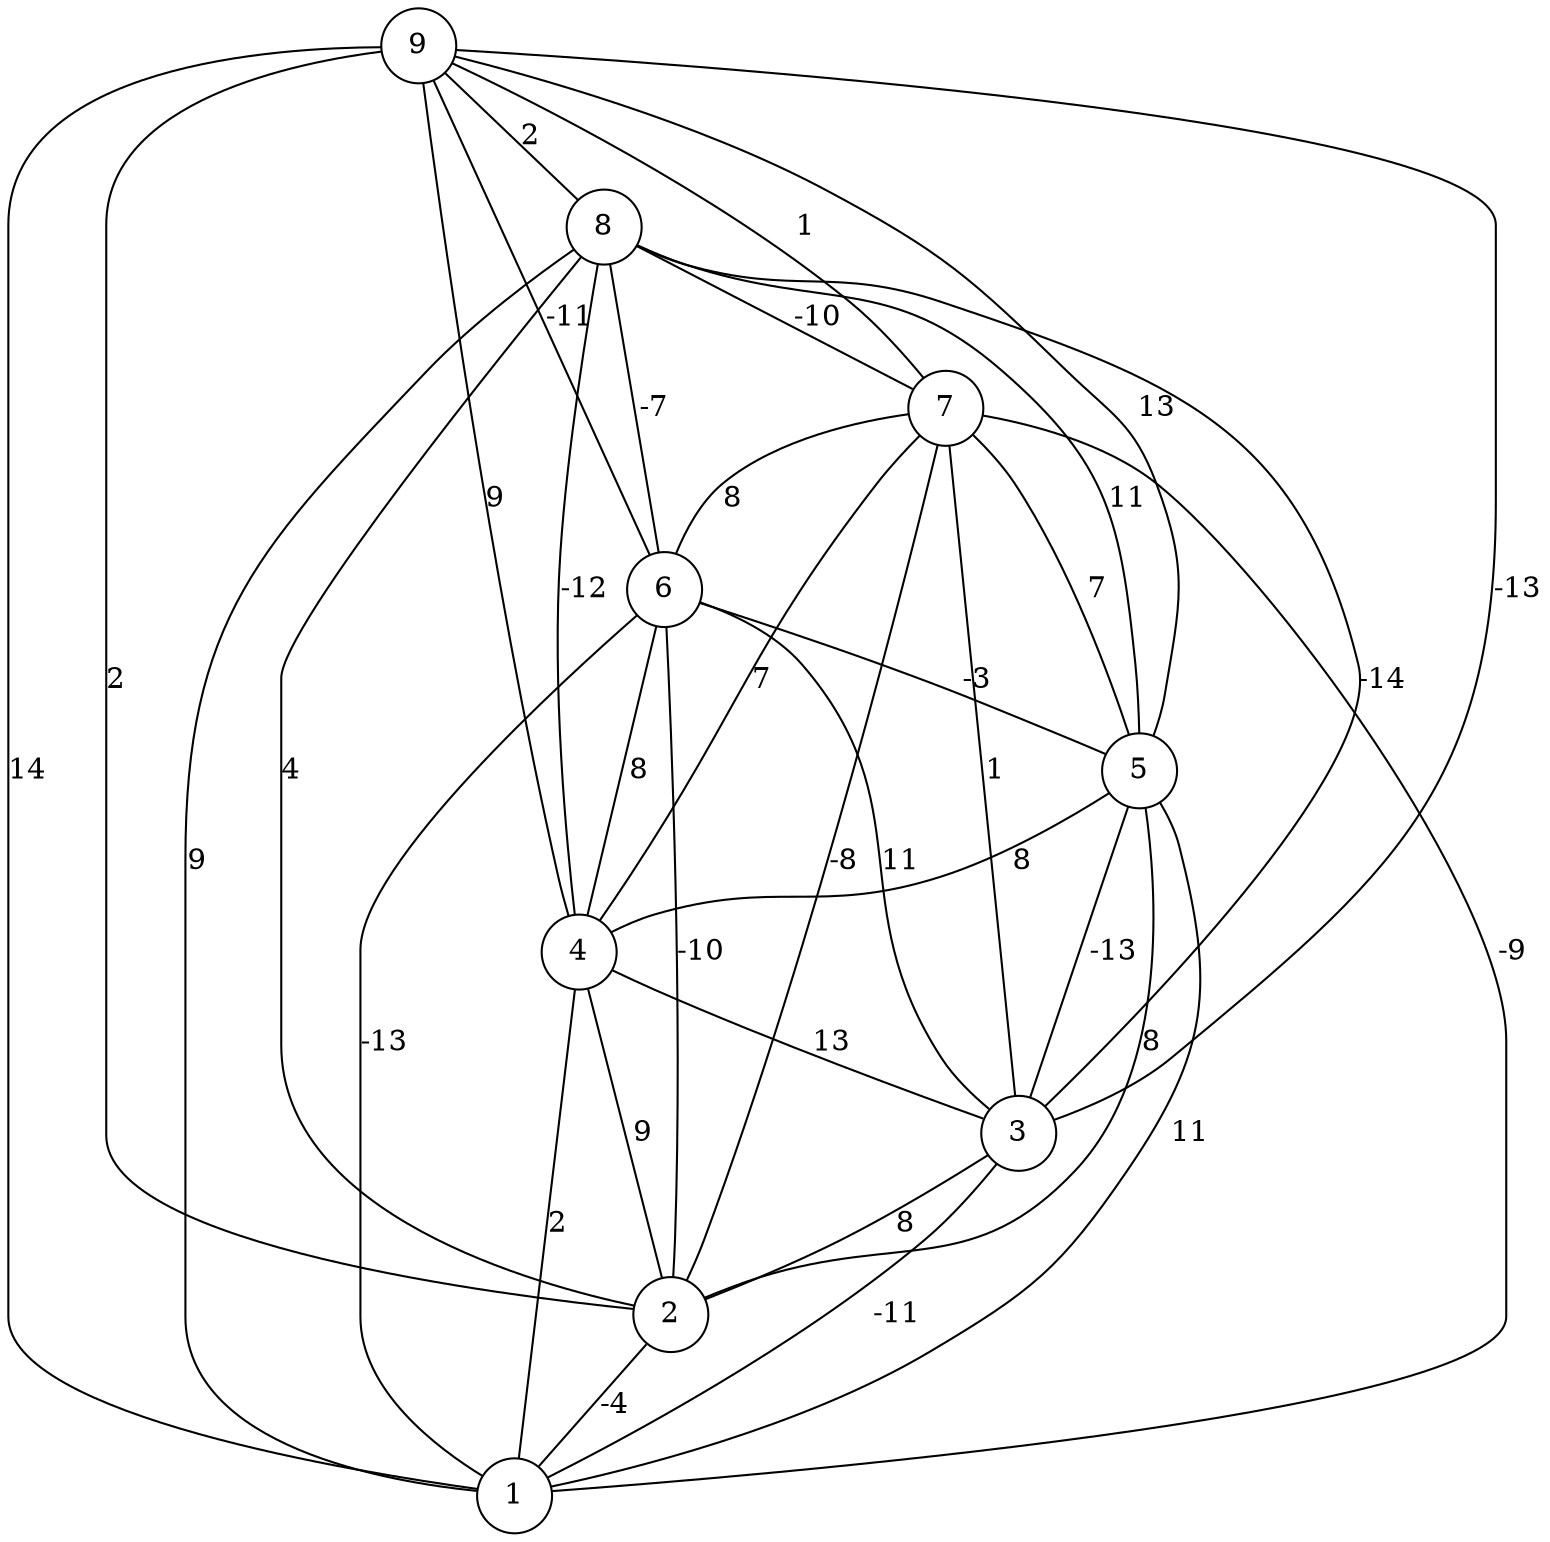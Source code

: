 graph { 
	 fontname="Helvetica,Arial,sans-serif" 
	 node [shape = circle]; 
	 9 -- 1 [label = "14"];
	 9 -- 2 [label = "2"];
	 9 -- 3 [label = "-13"];
	 9 -- 4 [label = "9"];
	 9 -- 5 [label = "13"];
	 9 -- 6 [label = "-11"];
	 9 -- 7 [label = "1"];
	 9 -- 8 [label = "2"];
	 8 -- 1 [label = "9"];
	 8 -- 2 [label = "4"];
	 8 -- 3 [label = "-14"];
	 8 -- 4 [label = "-12"];
	 8 -- 5 [label = "11"];
	 8 -- 6 [label = "-7"];
	 8 -- 7 [label = "-10"];
	 7 -- 1 [label = "-9"];
	 7 -- 2 [label = "-8"];
	 7 -- 3 [label = "1"];
	 7 -- 4 [label = "7"];
	 7 -- 5 [label = "7"];
	 7 -- 6 [label = "8"];
	 6 -- 1 [label = "-13"];
	 6 -- 2 [label = "-10"];
	 6 -- 3 [label = "11"];
	 6 -- 4 [label = "8"];
	 6 -- 5 [label = "-3"];
	 5 -- 1 [label = "11"];
	 5 -- 2 [label = "8"];
	 5 -- 3 [label = "-13"];
	 5 -- 4 [label = "8"];
	 4 -- 1 [label = "2"];
	 4 -- 2 [label = "9"];
	 4 -- 3 [label = "13"];
	 3 -- 1 [label = "-11"];
	 3 -- 2 [label = "8"];
	 2 -- 1 [label = "-4"];
	 1;
	 2;
	 3;
	 4;
	 5;
	 6;
	 7;
	 8;
	 9;
}
